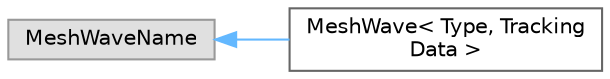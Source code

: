 digraph "Graphical Class Hierarchy"
{
 // LATEX_PDF_SIZE
  bgcolor="transparent";
  edge [fontname=Helvetica,fontsize=10,labelfontname=Helvetica,labelfontsize=10];
  node [fontname=Helvetica,fontsize=10,shape=box,height=0.2,width=0.4];
  rankdir="LR";
  Node0 [id="Node000000",label="MeshWaveName",height=0.2,width=0.4,color="grey60", fillcolor="#E0E0E0", style="filled",tooltip=" "];
  Node0 -> Node1 [id="edge5075_Node000000_Node000001",dir="back",color="steelblue1",style="solid",tooltip=" "];
  Node1 [id="Node000001",label="MeshWave\< Type, Tracking\lData \>",height=0.2,width=0.4,color="grey40", fillcolor="white", style="filled",URL="$classFoam_1_1MeshWave.html",tooltip="FaceCellWave plus data."];
}
